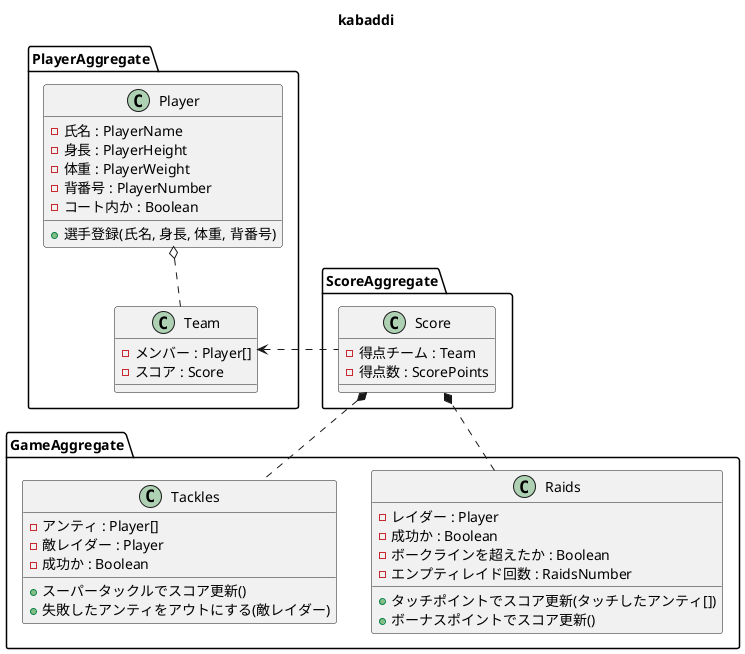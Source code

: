 @startuml kabaddi-scorer
Title kabaddi

package PlayerAggregate{
  class Team{
    - メンバー : Player[]
    - スコア : Score
  }

  class Player{
    - 氏名 : PlayerName
    - 身長 : PlayerHeight
    - 体重 : PlayerWeight
    - 背番号 : PlayerNumber
    - コート内か : Boolean
    + 選手登録(氏名, 身長, 体重, 背番号)
  }
}
package ScoreAggregate{
  class Score {
    - 得点チーム : Team
    - 得点数 : ScorePoints
  }
}
package GameAggregate{
  class Raids {
    - レイダー : Player
    - 成功か : Boolean
    - ボークラインを超えたか : Boolean
    - エンプティレイド回数 : RaidsNumber
    + タッチポイントでスコア更新(タッチしたアンティ[])
    + ボーナスポイントでスコア更新()
  }

  class Tackles {
    - アンティ : Player[]
    - 敵レイダー : Player
    - 成功か : Boolean
    + スーパータックルでスコア更新()
    + 失敗したアンティをアウトにする(敵レイダー)
    }

}

Player o.. Team

Raids .down.* Score
Score *.. Tackles
Score .left.> Team

@enduml
